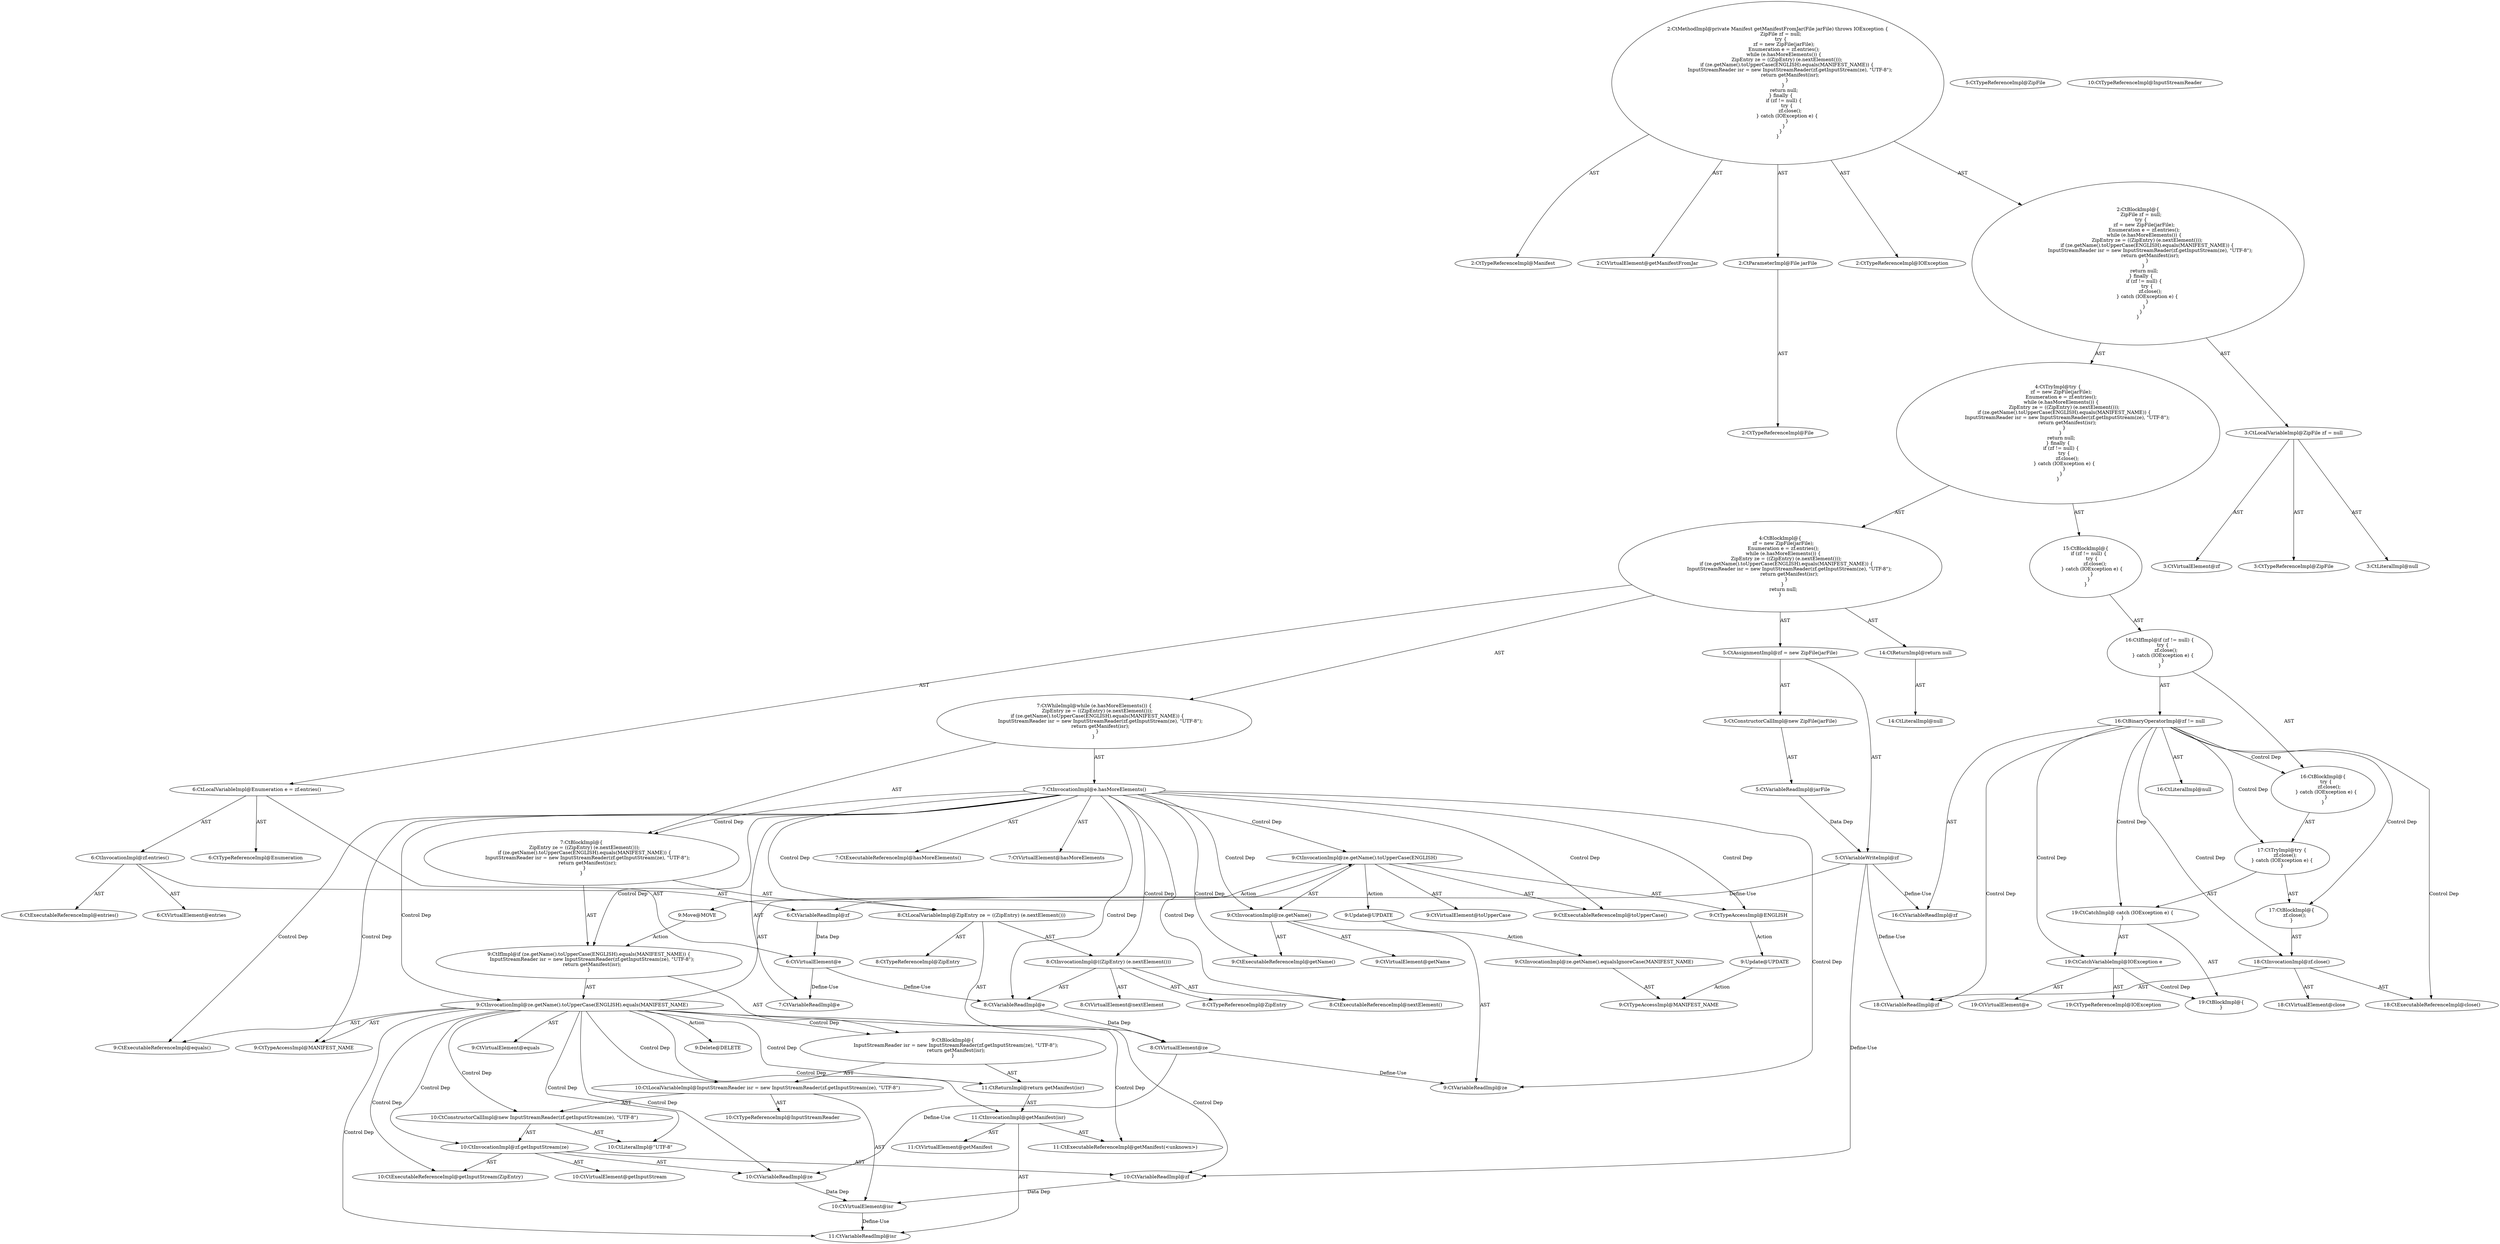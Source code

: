 digraph "getManifestFromJar#?,File" {
0 [label="2:CtTypeReferenceImpl@Manifest" shape=ellipse]
1 [label="2:CtVirtualElement@getManifestFromJar" shape=ellipse]
2 [label="2:CtParameterImpl@File jarFile" shape=ellipse]
3 [label="2:CtTypeReferenceImpl@File" shape=ellipse]
4 [label="2:CtTypeReferenceImpl@IOException" shape=ellipse]
5 [label="3:CtTypeReferenceImpl@ZipFile" shape=ellipse]
6 [label="3:CtLiteralImpl@null" shape=ellipse]
7 [label="3:CtVirtualElement@zf" shape=ellipse]
8 [label="3:CtLocalVariableImpl@ZipFile zf = null" shape=ellipse]
9 [label="5:CtVariableWriteImpl@zf" shape=ellipse]
10 [label="5:CtTypeReferenceImpl@ZipFile" shape=ellipse]
11 [label="5:CtVariableReadImpl@jarFile" shape=ellipse]
12 [label="5:CtConstructorCallImpl@new ZipFile(jarFile)" shape=ellipse]
13 [label="5:CtAssignmentImpl@zf = new ZipFile(jarFile)" shape=ellipse]
14 [label="6:CtTypeReferenceImpl@Enumeration" shape=ellipse]
15 [label="6:CtExecutableReferenceImpl@entries()" shape=ellipse]
16 [label="6:CtVirtualElement@entries" shape=ellipse]
17 [label="6:CtVariableReadImpl@zf" shape=ellipse]
18 [label="6:CtInvocationImpl@zf.entries()" shape=ellipse]
19 [label="6:CtVirtualElement@e" shape=ellipse]
20 [label="6:CtLocalVariableImpl@Enumeration e = zf.entries()" shape=ellipse]
21 [label="7:CtExecutableReferenceImpl@hasMoreElements()" shape=ellipse]
22 [label="7:CtVirtualElement@hasMoreElements" shape=ellipse]
23 [label="7:CtVariableReadImpl@e" shape=ellipse]
24 [label="7:CtInvocationImpl@e.hasMoreElements()" shape=ellipse]
25 [label="8:CtTypeReferenceImpl@ZipEntry" shape=ellipse]
26 [label="8:CtExecutableReferenceImpl@nextElement()" shape=ellipse]
27 [label="8:CtVirtualElement@nextElement" shape=ellipse]
28 [label="8:CtVariableReadImpl@e" shape=ellipse]
29 [label="8:CtInvocationImpl@((ZipEntry) (e.nextElement()))" shape=ellipse]
30 [label="8:CtTypeReferenceImpl@ZipEntry" shape=ellipse]
31 [label="8:CtVirtualElement@ze" shape=ellipse]
32 [label="8:CtLocalVariableImpl@ZipEntry ze = ((ZipEntry) (e.nextElement()))" shape=ellipse]
33 [label="9:CtExecutableReferenceImpl@equals()" shape=ellipse]
34 [label="9:CtVirtualElement@equals" shape=ellipse]
35 [label="9:CtExecutableReferenceImpl@toUpperCase()" shape=ellipse]
36 [label="9:CtVirtualElement@toUpperCase" shape=ellipse]
37 [label="9:CtExecutableReferenceImpl@getName()" shape=ellipse]
38 [label="9:CtVirtualElement@getName" shape=ellipse]
39 [label="9:CtVariableReadImpl@ze" shape=ellipse]
40 [label="9:CtInvocationImpl@ze.getName()" shape=ellipse]
41 [label="9:CtTypeAccessImpl@ENGLISH" shape=ellipse]
42 [label="9:CtInvocationImpl@ze.getName().toUpperCase(ENGLISH)" shape=ellipse]
43 [label="9:CtTypeAccessImpl@MANIFEST_NAME" shape=ellipse]
44 [label="9:CtInvocationImpl@ze.getName().toUpperCase(ENGLISH).equals(MANIFEST_NAME)" shape=ellipse]
45 [label="10:CtTypeReferenceImpl@InputStreamReader" shape=ellipse]
46 [label="10:CtTypeReferenceImpl@InputStreamReader" shape=ellipse]
47 [label="10:CtExecutableReferenceImpl@getInputStream(ZipEntry)" shape=ellipse]
48 [label="10:CtVirtualElement@getInputStream" shape=ellipse]
49 [label="10:CtVariableReadImpl@zf" shape=ellipse]
50 [label="10:CtVariableReadImpl@ze" shape=ellipse]
51 [label="10:CtInvocationImpl@zf.getInputStream(ze)" shape=ellipse]
52 [label="10:CtLiteralImpl@\"UTF-8\"" shape=ellipse]
53 [label="10:CtConstructorCallImpl@new InputStreamReader(zf.getInputStream(ze), \"UTF-8\")" shape=ellipse]
54 [label="10:CtVirtualElement@isr" shape=ellipse]
55 [label="10:CtLocalVariableImpl@InputStreamReader isr = new InputStreamReader(zf.getInputStream(ze), \"UTF-8\")" shape=ellipse]
56 [label="11:CtExecutableReferenceImpl@getManifest(<unknown>)" shape=ellipse]
57 [label="11:CtVirtualElement@getManifest" shape=ellipse]
58 [label="11:CtVariableReadImpl@isr" shape=ellipse]
59 [label="11:CtInvocationImpl@getManifest(isr)" shape=ellipse]
60 [label="11:CtReturnImpl@return getManifest(isr)" shape=ellipse]
61 [label="9:CtBlockImpl@\{
    InputStreamReader isr = new InputStreamReader(zf.getInputStream(ze), \"UTF-8\");
    return getManifest(isr);
\}" shape=ellipse]
62 [label="9:CtIfImpl@if (ze.getName().toUpperCase(ENGLISH).equals(MANIFEST_NAME)) \{
    InputStreamReader isr = new InputStreamReader(zf.getInputStream(ze), \"UTF-8\");
    return getManifest(isr);
\}" shape=ellipse]
63 [label="7:CtBlockImpl@\{
    ZipEntry ze = ((ZipEntry) (e.nextElement()));
    if (ze.getName().toUpperCase(ENGLISH).equals(MANIFEST_NAME)) \{
        InputStreamReader isr = new InputStreamReader(zf.getInputStream(ze), \"UTF-8\");
        return getManifest(isr);
    \}
\}" shape=ellipse]
64 [label="7:CtWhileImpl@while (e.hasMoreElements()) \{
    ZipEntry ze = ((ZipEntry) (e.nextElement()));
    if (ze.getName().toUpperCase(ENGLISH).equals(MANIFEST_NAME)) \{
        InputStreamReader isr = new InputStreamReader(zf.getInputStream(ze), \"UTF-8\");
        return getManifest(isr);
    \}
\} " shape=ellipse]
65 [label="14:CtLiteralImpl@null" shape=ellipse]
66 [label="14:CtReturnImpl@return null" shape=ellipse]
67 [label="4:CtBlockImpl@\{
    zf = new ZipFile(jarFile);
    Enumeration e = zf.entries();
    while (e.hasMoreElements()) \{
        ZipEntry ze = ((ZipEntry) (e.nextElement()));
        if (ze.getName().toUpperCase(ENGLISH).equals(MANIFEST_NAME)) \{
            InputStreamReader isr = new InputStreamReader(zf.getInputStream(ze), \"UTF-8\");
            return getManifest(isr);
        \}
    \} 
    return null;
\}" shape=ellipse]
68 [label="16:CtVariableReadImpl@zf" shape=ellipse]
69 [label="16:CtLiteralImpl@null" shape=ellipse]
70 [label="16:CtBinaryOperatorImpl@zf != null" shape=ellipse]
71 [label="18:CtExecutableReferenceImpl@close()" shape=ellipse]
72 [label="18:CtVirtualElement@close" shape=ellipse]
73 [label="18:CtVariableReadImpl@zf" shape=ellipse]
74 [label="18:CtInvocationImpl@zf.close()" shape=ellipse]
75 [label="17:CtBlockImpl@\{
    zf.close();
\}" shape=ellipse]
76 [label="19:CtVirtualElement@e" shape=ellipse]
77 [label="19:CtTypeReferenceImpl@IOException" shape=ellipse]
78 [label="19:CtCatchVariableImpl@IOException e" shape=ellipse]
79 [label="19:CtBlockImpl@\{
\}" shape=ellipse]
80 [label="19:CtCatchImpl@ catch (IOException e) \{
\}" shape=ellipse]
81 [label="17:CtTryImpl@try \{
    zf.close();
\} catch (IOException e) \{
\}" shape=ellipse]
82 [label="16:CtBlockImpl@\{
    try \{
        zf.close();
    \} catch (IOException e) \{
    \}
\}" shape=ellipse]
83 [label="16:CtIfImpl@if (zf != null) \{
    try \{
        zf.close();
    \} catch (IOException e) \{
    \}
\}" shape=ellipse]
84 [label="15:CtBlockImpl@\{
    if (zf != null) \{
        try \{
            zf.close();
        \} catch (IOException e) \{
        \}
    \}
\}" shape=ellipse]
85 [label="4:CtTryImpl@try \{
    zf = new ZipFile(jarFile);
    Enumeration e = zf.entries();
    while (e.hasMoreElements()) \{
        ZipEntry ze = ((ZipEntry) (e.nextElement()));
        if (ze.getName().toUpperCase(ENGLISH).equals(MANIFEST_NAME)) \{
            InputStreamReader isr = new InputStreamReader(zf.getInputStream(ze), \"UTF-8\");
            return getManifest(isr);
        \}
    \} 
    return null;
\} finally \{
    if (zf != null) \{
        try \{
            zf.close();
        \} catch (IOException e) \{
        \}
    \}
\}" shape=ellipse]
86 [label="2:CtBlockImpl@\{
    ZipFile zf = null;
    try \{
        zf = new ZipFile(jarFile);
        Enumeration e = zf.entries();
        while (e.hasMoreElements()) \{
            ZipEntry ze = ((ZipEntry) (e.nextElement()));
            if (ze.getName().toUpperCase(ENGLISH).equals(MANIFEST_NAME)) \{
                InputStreamReader isr = new InputStreamReader(zf.getInputStream(ze), \"UTF-8\");
                return getManifest(isr);
            \}
        \} 
        return null;
    \} finally \{
        if (zf != null) \{
            try \{
                zf.close();
            \} catch (IOException e) \{
            \}
        \}
    \}
\}" shape=ellipse]
87 [label="2:CtMethodImpl@private Manifest getManifestFromJar(File jarFile) throws IOException \{
    ZipFile zf = null;
    try \{
        zf = new ZipFile(jarFile);
        Enumeration e = zf.entries();
        while (e.hasMoreElements()) \{
            ZipEntry ze = ((ZipEntry) (e.nextElement()));
            if (ze.getName().toUpperCase(ENGLISH).equals(MANIFEST_NAME)) \{
                InputStreamReader isr = new InputStreamReader(zf.getInputStream(ze), \"UTF-8\");
                return getManifest(isr);
            \}
        \} 
        return null;
    \} finally \{
        if (zf != null) \{
            try \{
                zf.close();
            \} catch (IOException e) \{
            \}
        \}
    \}
\}" shape=ellipse]
88 [label="9:Update@UPDATE" shape=ellipse]
89 [label="9:CtInvocationImpl@ze.getName().equalsIgnoreCase(MANIFEST_NAME)" shape=ellipse]
90 [label="9:Update@UPDATE" shape=ellipse]
91 [label="9:CtTypeAccessImpl@MANIFEST_NAME" shape=ellipse]
92 [label="9:Delete@DELETE" shape=ellipse]
93 [label="9:Move@MOVE" shape=ellipse]
2 -> 3 [label="AST"];
8 -> 7 [label="AST"];
8 -> 5 [label="AST"];
8 -> 6 [label="AST"];
9 -> 17 [label="Define-Use"];
9 -> 49 [label="Define-Use"];
9 -> 68 [label="Define-Use"];
9 -> 73 [label="Define-Use"];
11 -> 9 [label="Data Dep"];
12 -> 11 [label="AST"];
13 -> 9 [label="AST"];
13 -> 12 [label="AST"];
17 -> 19 [label="Data Dep"];
18 -> 16 [label="AST"];
18 -> 17 [label="AST"];
18 -> 15 [label="AST"];
19 -> 23 [label="Define-Use"];
19 -> 28 [label="Define-Use"];
20 -> 19 [label="AST"];
20 -> 14 [label="AST"];
20 -> 18 [label="AST"];
24 -> 22 [label="AST"];
24 -> 23 [label="AST"];
24 -> 21 [label="AST"];
24 -> 63 [label="Control Dep"];
24 -> 32 [label="Control Dep"];
24 -> 29 [label="Control Dep"];
24 -> 26 [label="Control Dep"];
24 -> 28 [label="Control Dep"];
24 -> 62 [label="Control Dep"];
24 -> 44 [label="Control Dep"];
24 -> 33 [label="Control Dep"];
24 -> 42 [label="Control Dep"];
24 -> 35 [label="Control Dep"];
24 -> 40 [label="Control Dep"];
24 -> 37 [label="Control Dep"];
24 -> 39 [label="Control Dep"];
24 -> 41 [label="Control Dep"];
24 -> 43 [label="Control Dep"];
28 -> 31 [label="Data Dep"];
29 -> 27 [label="AST"];
29 -> 30 [label="AST"];
29 -> 28 [label="AST"];
29 -> 26 [label="AST"];
31 -> 39 [label="Define-Use"];
31 -> 50 [label="Define-Use"];
32 -> 31 [label="AST"];
32 -> 25 [label="AST"];
32 -> 29 [label="AST"];
40 -> 38 [label="AST"];
40 -> 39 [label="AST"];
40 -> 37 [label="AST"];
41 -> 90 [label="Action"];
42 -> 36 [label="AST"];
42 -> 40 [label="AST"];
42 -> 35 [label="AST"];
42 -> 41 [label="AST"];
42 -> 88 [label="Action"];
42 -> 93 [label="Action"];
44 -> 34 [label="AST"];
44 -> 42 [label="AST"];
44 -> 33 [label="AST"];
44 -> 43 [label="AST"];
44 -> 61 [label="Control Dep"];
44 -> 55 [label="Control Dep"];
44 -> 53 [label="Control Dep"];
44 -> 51 [label="Control Dep"];
44 -> 47 [label="Control Dep"];
44 -> 49 [label="Control Dep"];
44 -> 50 [label="Control Dep"];
44 -> 52 [label="Control Dep"];
44 -> 60 [label="Control Dep"];
44 -> 59 [label="Control Dep"];
44 -> 56 [label="Control Dep"];
44 -> 58 [label="Control Dep"];
44 -> 92 [label="Action"];
49 -> 54 [label="Data Dep"];
50 -> 54 [label="Data Dep"];
51 -> 48 [label="AST"];
51 -> 49 [label="AST"];
51 -> 47 [label="AST"];
51 -> 50 [label="AST"];
53 -> 51 [label="AST"];
53 -> 52 [label="AST"];
54 -> 58 [label="Define-Use"];
55 -> 54 [label="AST"];
55 -> 45 [label="AST"];
55 -> 53 [label="AST"];
59 -> 57 [label="AST"];
59 -> 56 [label="AST"];
59 -> 58 [label="AST"];
60 -> 59 [label="AST"];
61 -> 55 [label="AST"];
61 -> 60 [label="AST"];
62 -> 44 [label="AST"];
62 -> 61 [label="AST"];
63 -> 32 [label="AST"];
63 -> 62 [label="AST"];
64 -> 24 [label="AST"];
64 -> 63 [label="AST"];
66 -> 65 [label="AST"];
67 -> 13 [label="AST"];
67 -> 20 [label="AST"];
67 -> 64 [label="AST"];
67 -> 66 [label="AST"];
70 -> 68 [label="AST"];
70 -> 69 [label="AST"];
70 -> 82 [label="Control Dep"];
70 -> 81 [label="Control Dep"];
70 -> 75 [label="Control Dep"];
70 -> 74 [label="Control Dep"];
70 -> 71 [label="Control Dep"];
70 -> 73 [label="Control Dep"];
70 -> 80 [label="Control Dep"];
70 -> 78 [label="Control Dep"];
74 -> 72 [label="AST"];
74 -> 73 [label="AST"];
74 -> 71 [label="AST"];
75 -> 74 [label="AST"];
78 -> 76 [label="AST"];
78 -> 77 [label="AST"];
78 -> 79 [label="Control Dep"];
80 -> 78 [label="AST"];
80 -> 79 [label="AST"];
81 -> 75 [label="AST"];
81 -> 80 [label="AST"];
82 -> 81 [label="AST"];
83 -> 70 [label="AST"];
83 -> 82 [label="AST"];
84 -> 83 [label="AST"];
85 -> 67 [label="AST"];
85 -> 84 [label="AST"];
86 -> 8 [label="AST"];
86 -> 85 [label="AST"];
87 -> 1 [label="AST"];
87 -> 0 [label="AST"];
87 -> 2 [label="AST"];
87 -> 4 [label="AST"];
87 -> 86 [label="AST"];
88 -> 89 [label="Action"];
89 -> 91 [label="AST"];
90 -> 91 [label="Action"];
93 -> 62 [label="Action"];
}